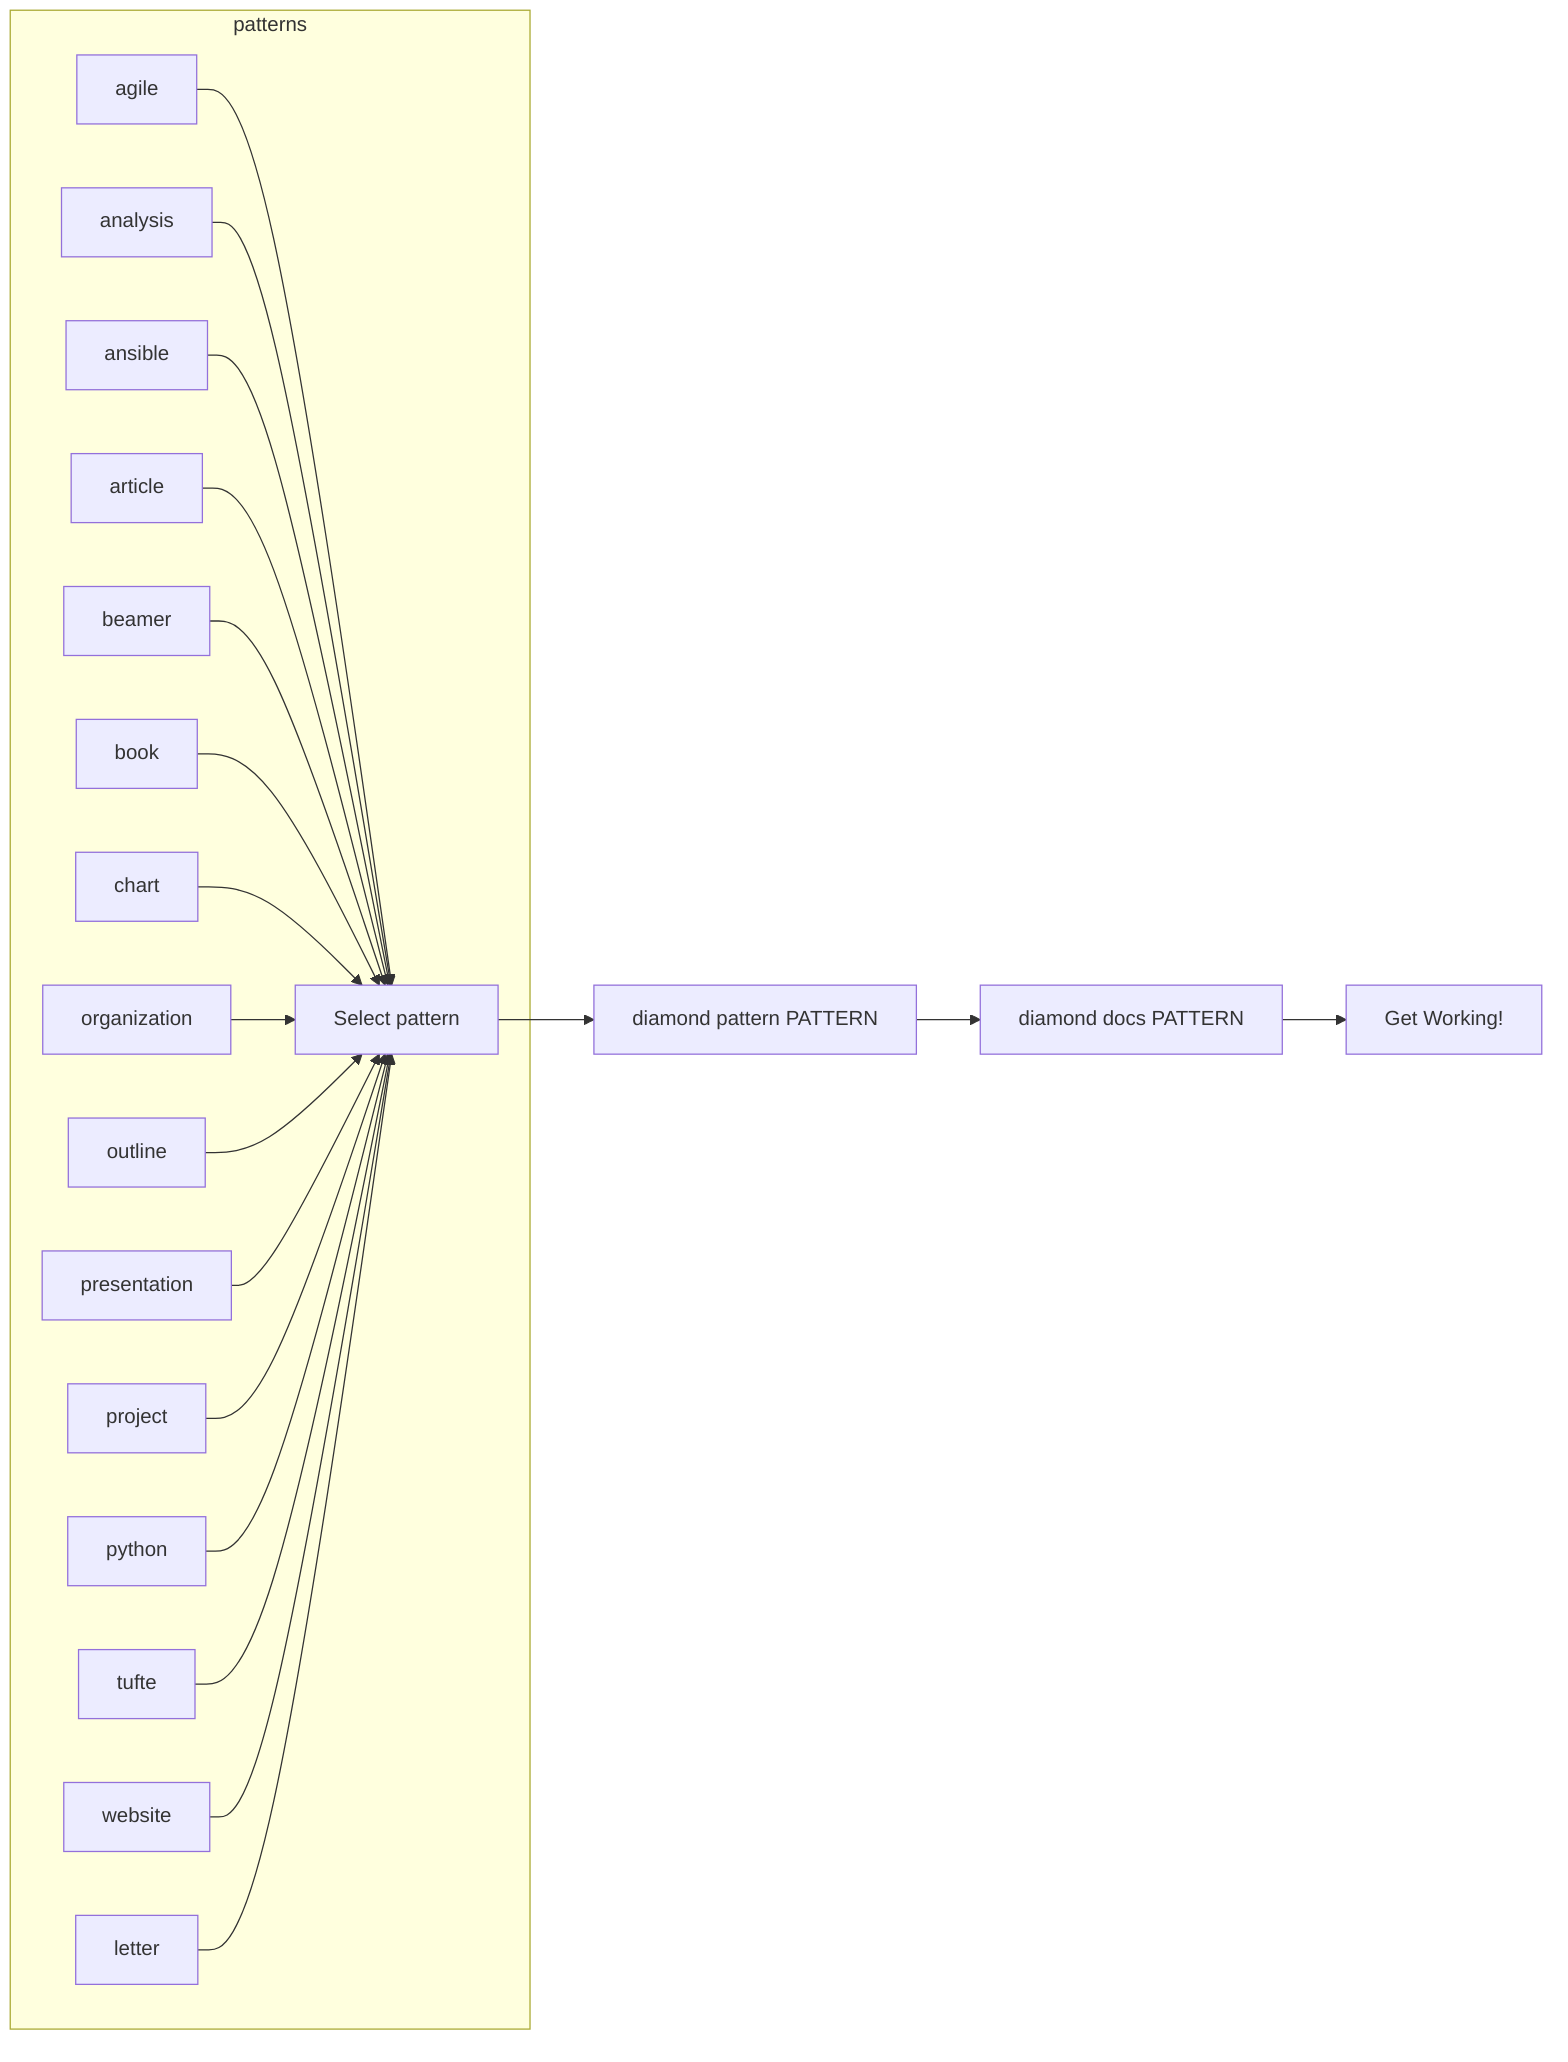 graph LR;
  select["Select pattern"] --> pattern["diamond pattern PATTERN"];
  pattern --> docs["diamond docs PATTERN"];
  docs --> working["Get Working!"];

subgraph patterns
  agile --> select;
  analysis --> select;
  ansible --> select;
  article --> select;
  beamer --> select;
  book --> select;
  chart --> select;
  organization --> select;
  outline --> select;
  presentation --> select;
  project --> select;
  python --> select;
  tufte --> select;
  website --> select;
  letter --> select;
end